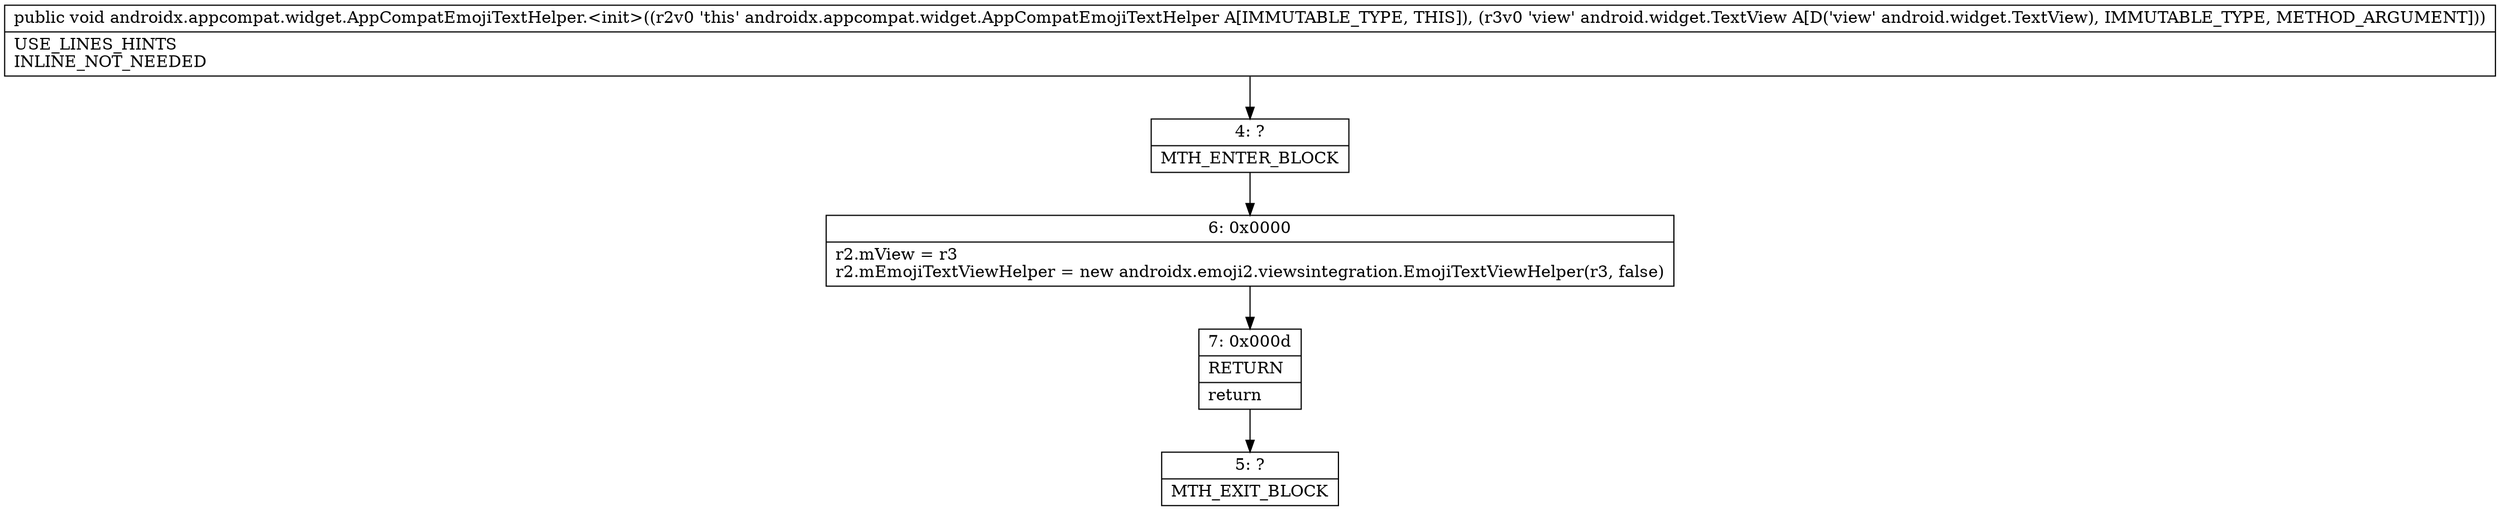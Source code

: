 digraph "CFG forandroidx.appcompat.widget.AppCompatEmojiTextHelper.\<init\>(Landroid\/widget\/TextView;)V" {
Node_4 [shape=record,label="{4\:\ ?|MTH_ENTER_BLOCK\l}"];
Node_6 [shape=record,label="{6\:\ 0x0000|r2.mView = r3\lr2.mEmojiTextViewHelper = new androidx.emoji2.viewsintegration.EmojiTextViewHelper(r3, false)\l}"];
Node_7 [shape=record,label="{7\:\ 0x000d|RETURN\l|return\l}"];
Node_5 [shape=record,label="{5\:\ ?|MTH_EXIT_BLOCK\l}"];
MethodNode[shape=record,label="{public void androidx.appcompat.widget.AppCompatEmojiTextHelper.\<init\>((r2v0 'this' androidx.appcompat.widget.AppCompatEmojiTextHelper A[IMMUTABLE_TYPE, THIS]), (r3v0 'view' android.widget.TextView A[D('view' android.widget.TextView), IMMUTABLE_TYPE, METHOD_ARGUMENT]))  | USE_LINES_HINTS\lINLINE_NOT_NEEDED\l}"];
MethodNode -> Node_4;Node_4 -> Node_6;
Node_6 -> Node_7;
Node_7 -> Node_5;
}


